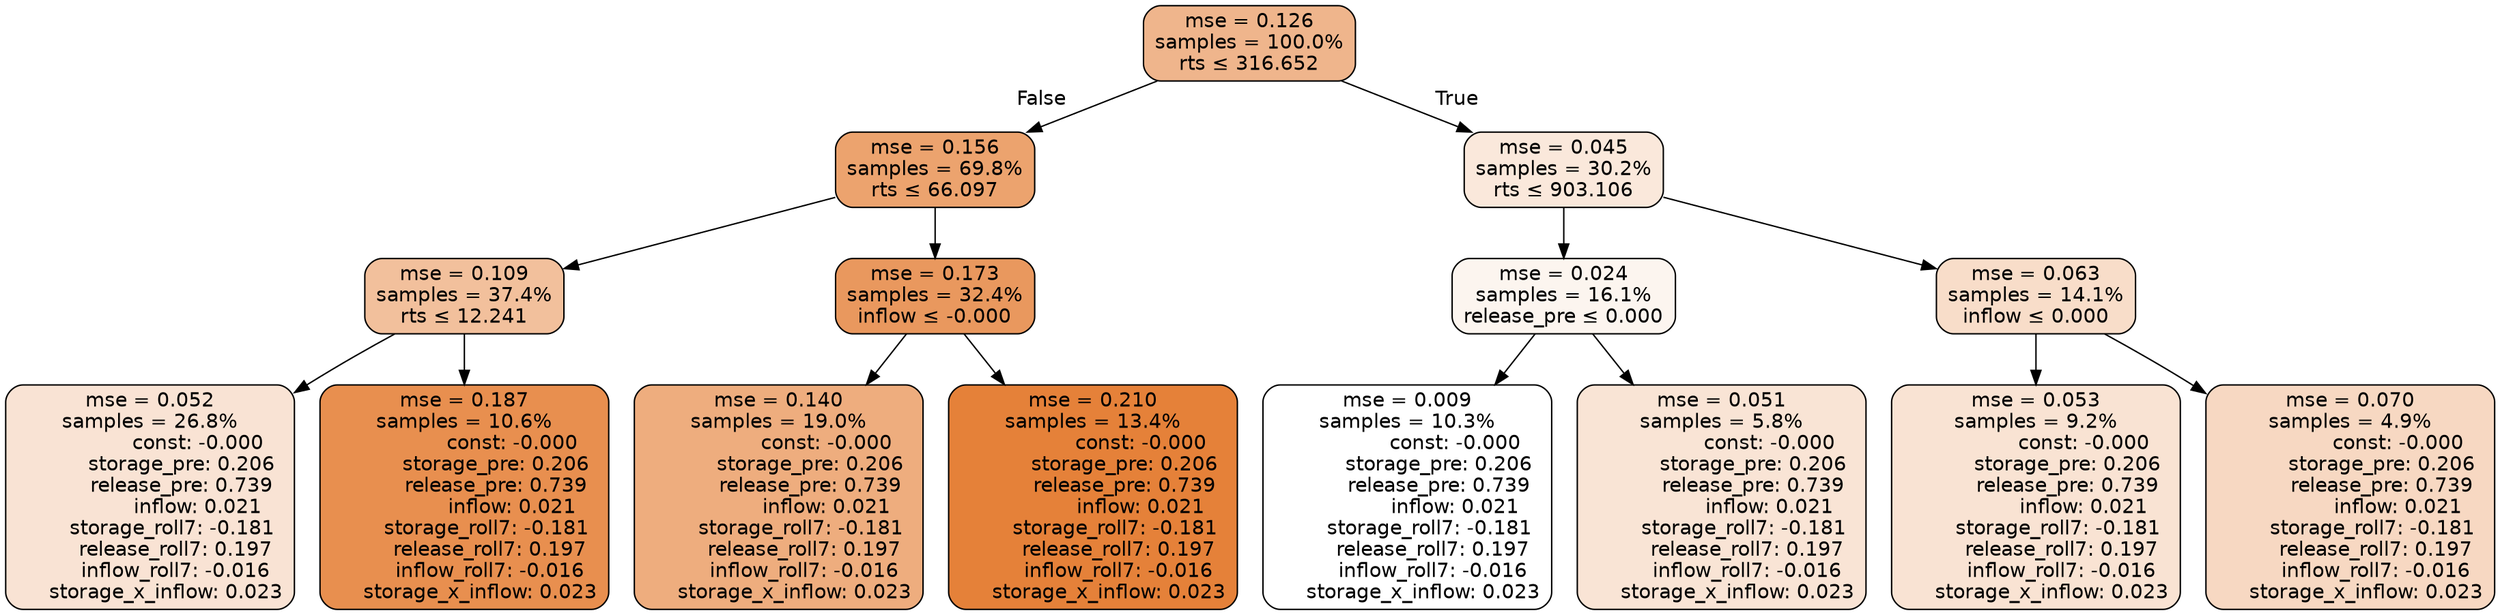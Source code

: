 digraph tree {
node [shape=rectangle, style="filled, rounded", color="black", fontname=helvetica] ;
edge [fontname=helvetica] ;
	"0" [label="mse = 0.126
samples = 100.0%
rts &le; 316.652", fillcolor="#efb58c"]
	"1" [label="mse = 0.156
samples = 69.8%
rts &le; 66.097", fillcolor="#eca36e"]
	"2" [label="mse = 0.109
samples = 37.4%
rts &le; 12.241", fillcolor="#f2c09c"]
	"3" [label="mse = 0.052
samples = 26.8%
               const: -0.000
          storage_pre: 0.206
          release_pre: 0.739
               inflow: 0.021
       storage_roll7: -0.181
        release_roll7: 0.197
        inflow_roll7: -0.016
     storage_x_inflow: 0.023", fillcolor="#f9e3d4"]
	"4" [label="mse = 0.187
samples = 10.6%
               const: -0.000
          storage_pre: 0.206
          release_pre: 0.739
               inflow: 0.021
       storage_roll7: -0.181
        release_roll7: 0.197
        inflow_roll7: -0.016
     storage_x_inflow: 0.023", fillcolor="#e88f4f"]
	"5" [label="mse = 0.173
samples = 32.4%
inflow &le; -0.000", fillcolor="#e9985e"]
	"6" [label="mse = 0.140
samples = 19.0%
               const: -0.000
          storage_pre: 0.206
          release_pre: 0.739
               inflow: 0.021
       storage_roll7: -0.181
        release_roll7: 0.197
        inflow_roll7: -0.016
     storage_x_inflow: 0.023", fillcolor="#eead7e"]
	"7" [label="mse = 0.210
samples = 13.4%
               const: -0.000
          storage_pre: 0.206
          release_pre: 0.739
               inflow: 0.021
       storage_roll7: -0.181
        release_roll7: 0.197
        inflow_roll7: -0.016
     storage_x_inflow: 0.023", fillcolor="#e58139"]
	"8" [label="mse = 0.045
samples = 30.2%
rts &le; 903.106", fillcolor="#fae8db"]
	"9" [label="mse = 0.024
samples = 16.1%
release_pre &le; 0.000", fillcolor="#fcf5ef"]
	"10" [label="mse = 0.009
samples = 10.3%
               const: -0.000
          storage_pre: 0.206
          release_pre: 0.739
               inflow: 0.021
       storage_roll7: -0.181
        release_roll7: 0.197
        inflow_roll7: -0.016
     storage_x_inflow: 0.023", fillcolor="#ffffff"]
	"11" [label="mse = 0.051
samples = 5.8%
               const: -0.000
          storage_pre: 0.206
          release_pre: 0.739
               inflow: 0.021
       storage_roll7: -0.181
        release_roll7: 0.197
        inflow_roll7: -0.016
     storage_x_inflow: 0.023", fillcolor="#f9e4d5"]
	"12" [label="mse = 0.063
samples = 14.1%
inflow &le; 0.000", fillcolor="#f8ddc9"]
	"13" [label="mse = 0.053
samples = 9.2%
               const: -0.000
          storage_pre: 0.206
          release_pre: 0.739
               inflow: 0.021
       storage_roll7: -0.181
        release_roll7: 0.197
        inflow_roll7: -0.016
     storage_x_inflow: 0.023", fillcolor="#f9e3d3"]
	"14" [label="mse = 0.070
samples = 4.9%
               const: -0.000
          storage_pre: 0.206
          release_pre: 0.739
               inflow: 0.021
       storage_roll7: -0.181
        release_roll7: 0.197
        inflow_roll7: -0.016
     storage_x_inflow: 0.023", fillcolor="#f7d8c2"]

	"0" -> "1" [labeldistance=2.5, labelangle=45, headlabel="False"]
	"1" -> "2"
	"2" -> "3"
	"2" -> "4"
	"1" -> "5"
	"5" -> "6"
	"5" -> "7"
	"0" -> "8" [labeldistance=2.5, labelangle=-45, headlabel="True"]
	"8" -> "9"
	"9" -> "10"
	"9" -> "11"
	"8" -> "12"
	"12" -> "13"
	"12" -> "14"
}